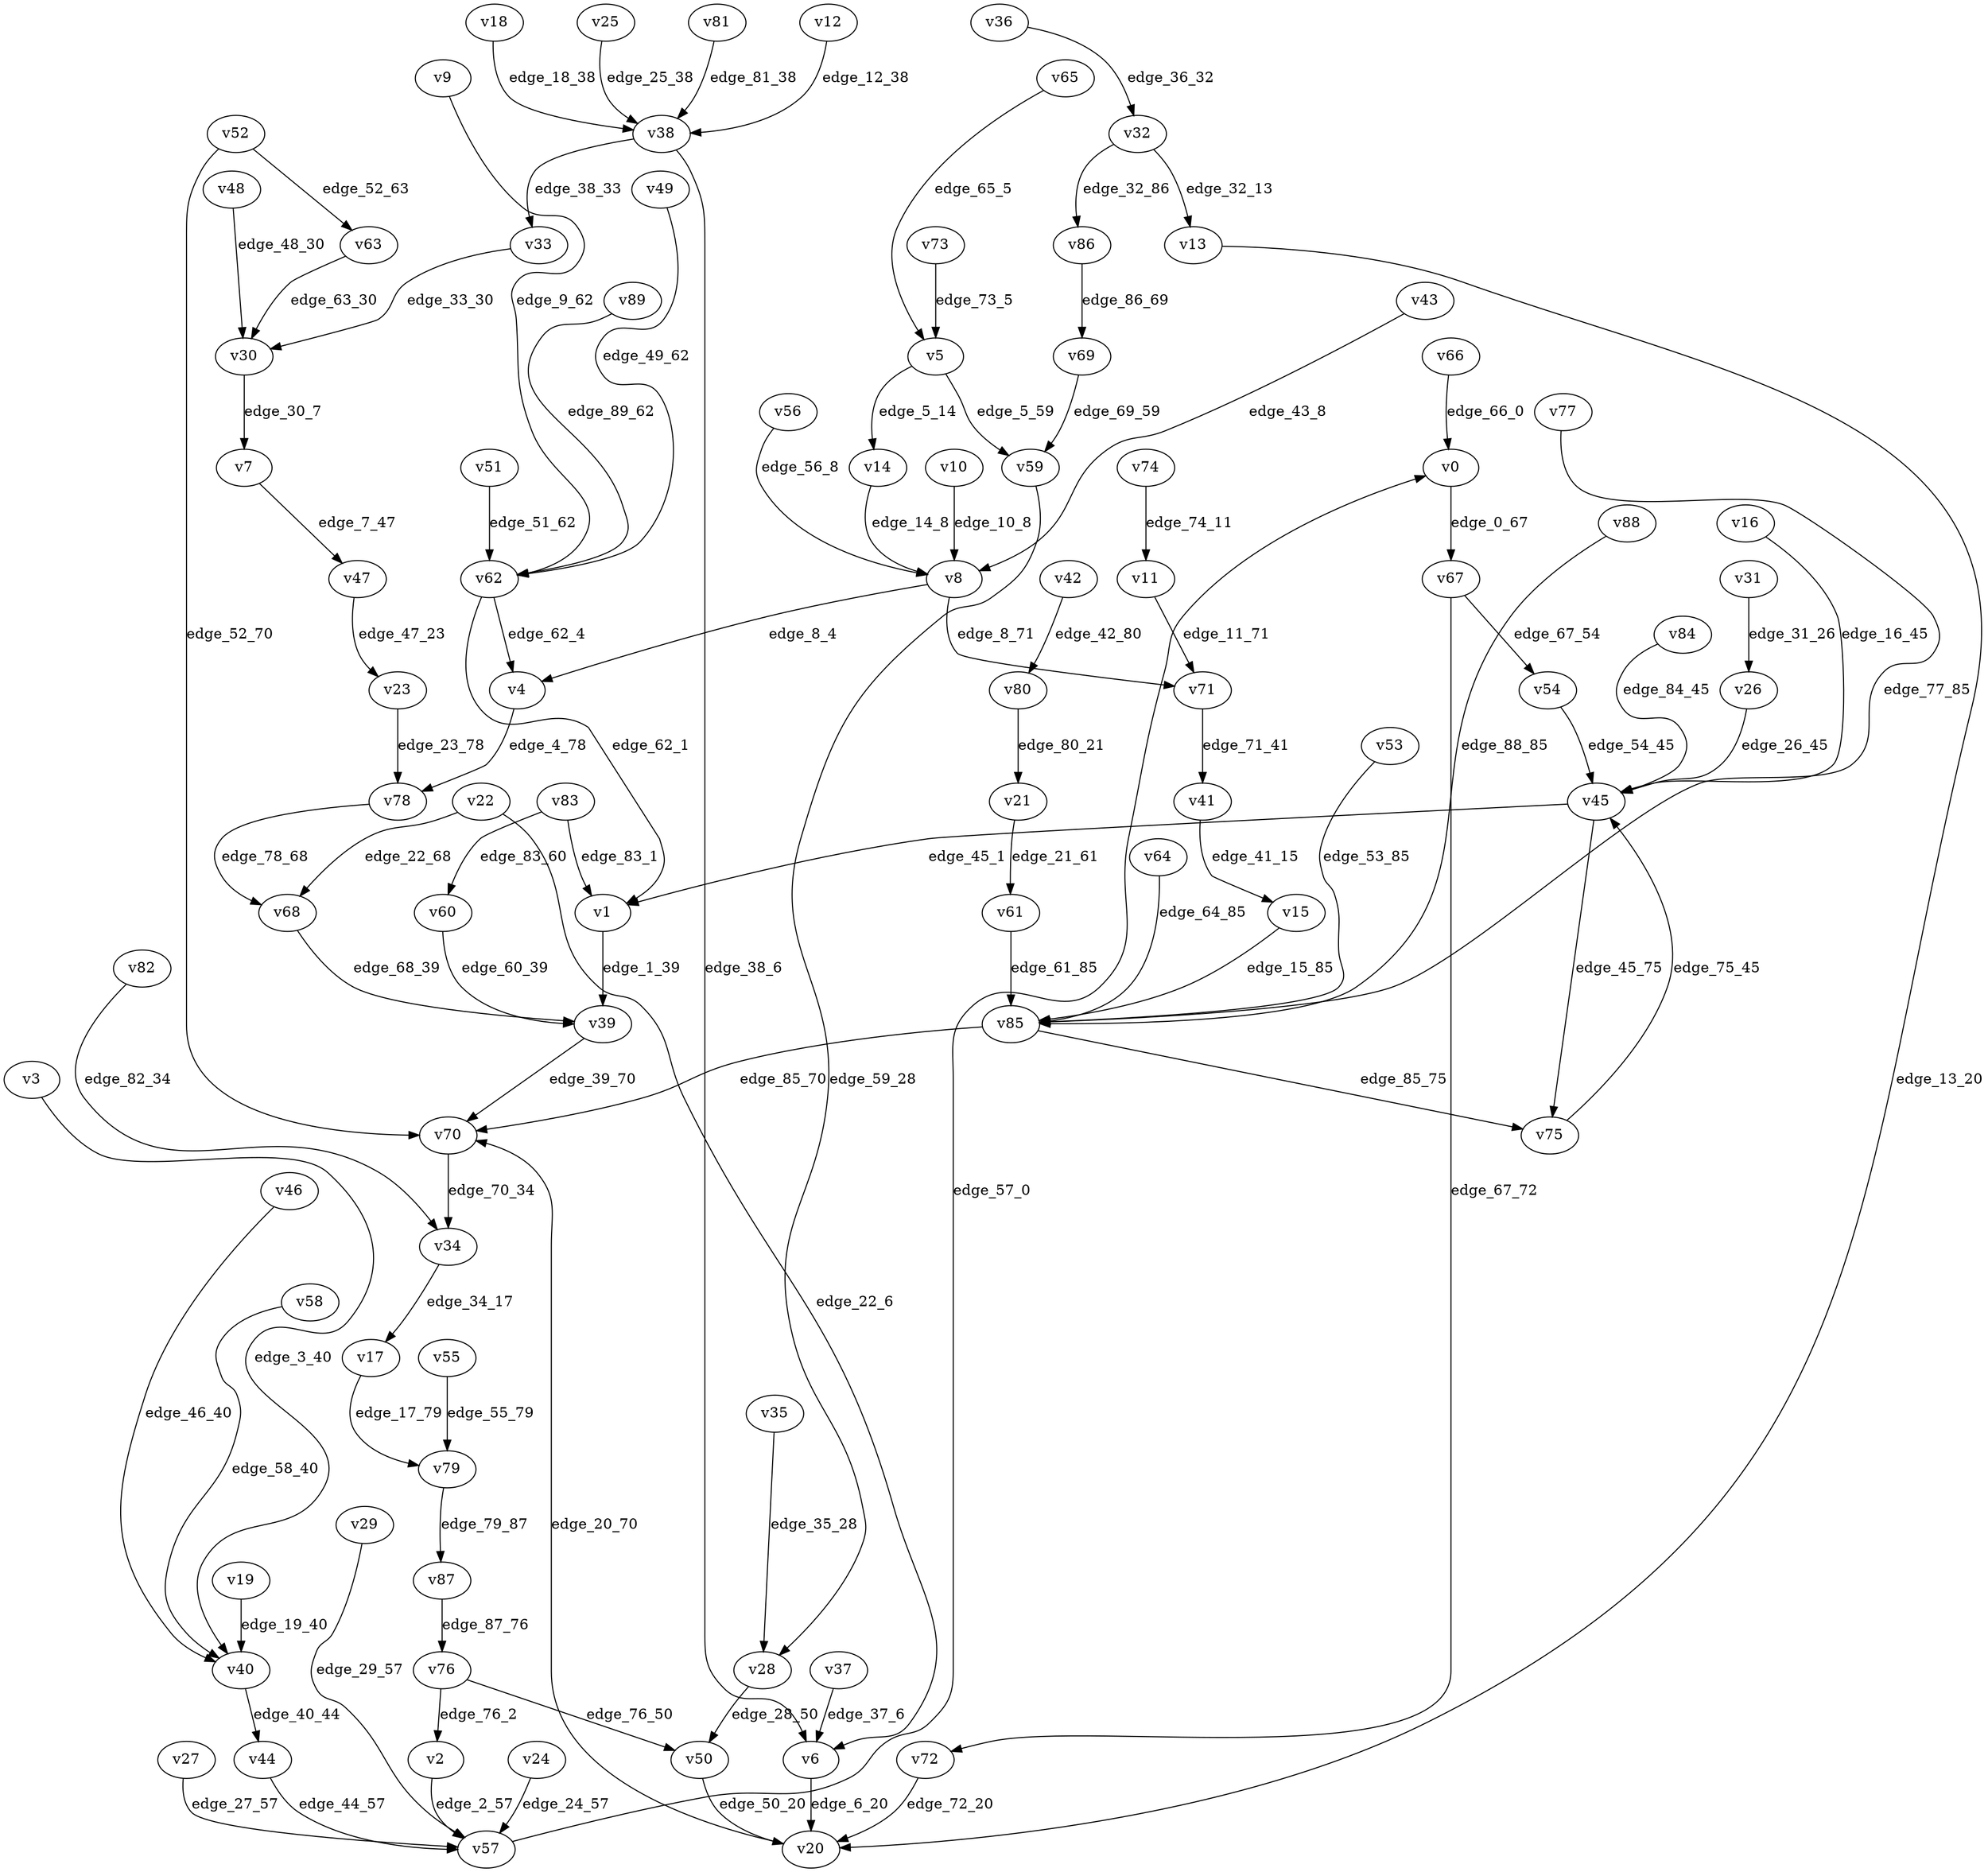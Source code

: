 digraph G {
    // Stochastic discounted game

    v0 [name="v0", player=0];
    v1 [name="v1", player=1];
    v2 [name="v2", player=0];
    v3 [name="v3", player=0];
    v4 [name="v4", player=1];
    v5 [name="v5", player=-1];
    v6 [name="v6", player=1];
    v7 [name="v7", player=1];
    v8 [name="v8", player=-1];
    v9 [name="v9", player=1];
    v10 [name="v10", player=0];
    v11 [name="v11", player=-1];
    v12 [name="v12", player=1];
    v13 [name="v13", player=1];
    v14 [name="v14", player=1];
    v15 [name="v15", player=1];
    v16 [name="v16", player=0];
    v17 [name="v17", player=1];
    v18 [name="v18", player=0];
    v19 [name="v19", player=1];
    v20 [name="v20", player=-1];
    v21 [name="v21", player=-1];
    v22 [name="v22", player=-1];
    v23 [name="v23", player=0];
    v24 [name="v24", player=0];
    v25 [name="v25", player=0];
    v26 [name="v26", player=1];
    v27 [name="v27", player=1];
    v28 [name="v28", player=-1];
    v29 [name="v29", player=0];
    v30 [name="v30", player=-1];
    v31 [name="v31", player=-1];
    v32 [name="v32", player=-1];
    v33 [name="v33", player=0];
    v34 [name="v34", player=-1];
    v35 [name="v35", player=0];
    v36 [name="v36", player=0];
    v37 [name="v37", player=-1];
    v38 [name="v38", player=-1];
    v39 [name="v39", player=-1];
    v40 [name="v40", player=-1];
    v41 [name="v41", player=-1];
    v42 [name="v42", player=-1];
    v43 [name="v43", player=0];
    v44 [name="v44", player=0];
    v45 [name="v45", player=-1];
    v46 [name="v46", player=0];
    v47 [name="v47", player=-1];
    v48 [name="v48", player=1];
    v49 [name="v49", player=0];
    v50 [name="v50", player=0];
    v51 [name="v51", player=1];
    v52 [name="v52", player=-1];
    v53 [name="v53", player=0];
    v54 [name="v54", player=0];
    v55 [name="v55", player=0];
    v56 [name="v56", player=0];
    v57 [name="v57", player=-1];
    v58 [name="v58", player=1];
    v59 [name="v59", player=1];
    v60 [name="v60", player=1];
    v61 [name="v61", player=1];
    v62 [name="v62", player=-1];
    v63 [name="v63", player=1];
    v64 [name="v64", player=1];
    v65 [name="v65", player=1];
    v66 [name="v66", player=-1];
    v67 [name="v67", player=-1];
    v68 [name="v68", player=1];
    v69 [name="v69", player=-1];
    v70 [name="v70", player=1];
    v71 [name="v71", player=1];
    v72 [name="v72", player=0];
    v73 [name="v73", player=0];
    v74 [name="v74", player=1];
    v75 [name="v75", player=0];
    v76 [name="v76", player=-1];
    v77 [name="v77", player=0];
    v78 [name="v78", player=-1];
    v79 [name="v79", player=-1];
    v80 [name="v80", player=0];
    v81 [name="v81", player=1];
    v82 [name="v82", player=1];
    v83 [name="v83", player=-1];
    v84 [name="v84", player=1];
    v85 [name="v85", player=-1];
    v86 [name="v86", player=0];
    v87 [name="v87", player=1];
    v88 [name="v88", player=0];
    v89 [name="v89", player=0];

    v0 -> v67 [label="edge_0_67", weight=3.214239, discount=0.275074];
    v1 -> v39 [label="edge_1_39", weight=7.908100, discount=0.374234];
    v2 -> v57 [label="edge_2_57", weight=1.208924, discount=0.408904];
    v3 -> v40 [label="edge_3_40", weight=-6.103375, discount=0.249423];
    v4 -> v78 [label="edge_4_78", weight=6.405441, discount=0.419035];
    v5 -> v14 [label="edge_5_14", probability=0.469129];
    v5 -> v59 [label="edge_5_59", probability=0.530871];
    v6 -> v20 [label="edge_6_20", weight=5.026301, discount=0.460987];
    v7 -> v47 [label="edge_7_47", weight=-1.173510, discount=0.207823];
    v8 -> v4 [label="edge_8_4", probability=0.591788];
    v8 -> v71 [label="edge_8_71", probability=0.408212];
    v9 -> v62 [label="edge_9_62", weight=-8.486740, discount=0.104810];
    v10 -> v8 [label="edge_10_8", weight=6.200527, discount=0.355901];
    v11 -> v71 [label="edge_11_71", probability=1.000000];
    v12 -> v38 [label="edge_12_38", weight=7.750175, discount=0.837311];
    v13 -> v20 [label="edge_13_20", weight=0.490971, discount=0.352426];
    v14 -> v8 [label="edge_14_8", weight=-5.466054, discount=0.697621];
    v15 -> v85 [label="edge_15_85", weight=-4.254859, discount=0.477319];
    v16 -> v45 [label="edge_16_45", weight=0.100888, discount=0.706821];
    v17 -> v79 [label="edge_17_79", weight=-5.671527, discount=0.576105];
    v18 -> v38 [label="edge_18_38", weight=8.195363, discount=0.360160];
    v19 -> v40 [label="edge_19_40", weight=9.435629, discount=0.257221];
    v20 -> v70 [label="edge_20_70", probability=1.000000];
    v21 -> v61 [label="edge_21_61", probability=1.000000];
    v22 -> v68 [label="edge_22_68", probability=0.306656];
    v22 -> v6 [label="edge_22_6", probability=0.693344];
    v23 -> v78 [label="edge_23_78", weight=6.211244, discount=0.182983];
    v24 -> v57 [label="edge_24_57", weight=2.790259, discount=0.699762];
    v25 -> v38 [label="edge_25_38", weight=5.377285, discount=0.606496];
    v26 -> v45 [label="edge_26_45", weight=7.215871, discount=0.581135];
    v27 -> v57 [label="edge_27_57", weight=2.052446, discount=0.490917];
    v28 -> v50 [label="edge_28_50", probability=1.000000];
    v29 -> v57 [label="edge_29_57", weight=-9.901610, discount=0.359418];
    v30 -> v7 [label="edge_30_7", probability=1.000000];
    v31 -> v26 [label="edge_31_26", probability=1.000000];
    v32 -> v86 [label="edge_32_86", probability=0.662775];
    v32 -> v13 [label="edge_32_13", probability=0.337225];
    v33 -> v30 [label="edge_33_30", weight=-2.255602, discount=0.163378];
    v34 -> v17 [label="edge_34_17", probability=1.000000];
    v35 -> v28 [label="edge_35_28", weight=-6.630444, discount=0.657024];
    v36 -> v32 [label="edge_36_32", weight=-8.232680, discount=0.574367];
    v37 -> v6 [label="edge_37_6", probability=1.000000];
    v38 -> v6 [label="edge_38_6", probability=0.578493];
    v38 -> v33 [label="edge_38_33", probability=0.421507];
    v39 -> v70 [label="edge_39_70", probability=1.000000];
    v40 -> v44 [label="edge_40_44", probability=1.000000];
    v41 -> v15 [label="edge_41_15", probability=1.000000];
    v42 -> v80 [label="edge_42_80", probability=1.000000];
    v43 -> v8 [label="edge_43_8", weight=-5.732646, discount=0.175032];
    v44 -> v57 [label="edge_44_57", weight=-9.927045, discount=0.516187];
    v45 -> v75 [label="edge_45_75", probability=0.659715];
    v45 -> v1 [label="edge_45_1", probability=0.340285];
    v46 -> v40 [label="edge_46_40", weight=0.194725, discount=0.403208];
    v47 -> v23 [label="edge_47_23", probability=1.000000];
    v48 -> v30 [label="edge_48_30", weight=-3.658589, discount=0.164789];
    v49 -> v62 [label="edge_49_62", weight=-8.494107, discount=0.267814];
    v50 -> v20 [label="edge_50_20", weight=5.941464, discount=0.645028];
    v51 -> v62 [label="edge_51_62", weight=5.836953, discount=0.135886];
    v52 -> v70 [label="edge_52_70", probability=0.465236];
    v52 -> v63 [label="edge_52_63", probability=0.534764];
    v53 -> v85 [label="edge_53_85", weight=-4.908208, discount=0.641065];
    v54 -> v45 [label="edge_54_45", weight=7.859611, discount=0.483079];
    v55 -> v79 [label="edge_55_79", weight=5.853905, discount=0.553702];
    v56 -> v8 [label="edge_56_8", weight=-3.113847, discount=0.124160];
    v57 -> v0 [label="edge_57_0", probability=1.000000];
    v58 -> v40 [label="edge_58_40", weight=-1.684831, discount=0.205443];
    v59 -> v28 [label="edge_59_28", weight=-5.357105, discount=0.624085];
    v60 -> v39 [label="edge_60_39", weight=-1.901805, discount=0.823477];
    v61 -> v85 [label="edge_61_85", weight=8.408795, discount=0.877259];
    v62 -> v4 [label="edge_62_4", probability=0.547143];
    v62 -> v1 [label="edge_62_1", probability=0.452857];
    v63 -> v30 [label="edge_63_30", weight=-6.493533, discount=0.237887];
    v64 -> v85 [label="edge_64_85", weight=-8.764839, discount=0.136666];
    v65 -> v5 [label="edge_65_5", weight=-7.435750, discount=0.726226];
    v66 -> v0 [label="edge_66_0", probability=1.000000];
    v67 -> v54 [label="edge_67_54", probability=0.551602];
    v67 -> v72 [label="edge_67_72", probability=0.448398];
    v68 -> v39 [label="edge_68_39", weight=-4.273773, discount=0.520682];
    v69 -> v59 [label="edge_69_59", probability=1.000000];
    v70 -> v34 [label="edge_70_34", weight=4.834586, discount=0.160676];
    v71 -> v41 [label="edge_71_41", weight=9.392578, discount=0.404265];
    v72 -> v20 [label="edge_72_20", weight=4.880330, discount=0.167127];
    v73 -> v5 [label="edge_73_5", weight=6.394730, discount=0.509428];
    v74 -> v11 [label="edge_74_11", weight=6.498966, discount=0.782289];
    v75 -> v45 [label="edge_75_45", weight=-6.594694, discount=0.510416];
    v76 -> v2 [label="edge_76_2", probability=0.301896];
    v76 -> v50 [label="edge_76_50", probability=0.698104];
    v77 -> v85 [label="edge_77_85", weight=-1.914593, discount=0.587996];
    v78 -> v68 [label="edge_78_68", probability=1.000000];
    v79 -> v87 [label="edge_79_87", probability=1.000000];
    v80 -> v21 [label="edge_80_21", weight=2.654418, discount=0.873489];
    v81 -> v38 [label="edge_81_38", weight=6.005848, discount=0.873958];
    v82 -> v34 [label="edge_82_34", weight=0.185874, discount=0.480728];
    v83 -> v60 [label="edge_83_60", probability=0.524947];
    v83 -> v1 [label="edge_83_1", probability=0.475053];
    v84 -> v45 [label="edge_84_45", weight=-7.370402, discount=0.840834];
    v85 -> v75 [label="edge_85_75", probability=0.412531];
    v85 -> v70 [label="edge_85_70", probability=0.587469];
    v86 -> v69 [label="edge_86_69", weight=8.624703, discount=0.806104];
    v87 -> v76 [label="edge_87_76", weight=2.202715, discount=0.448139];
    v88 -> v85 [label="edge_88_85", weight=-7.402920, discount=0.568896];
    v89 -> v62 [label="edge_89_62", weight=-7.235867, discount=0.607525];
}